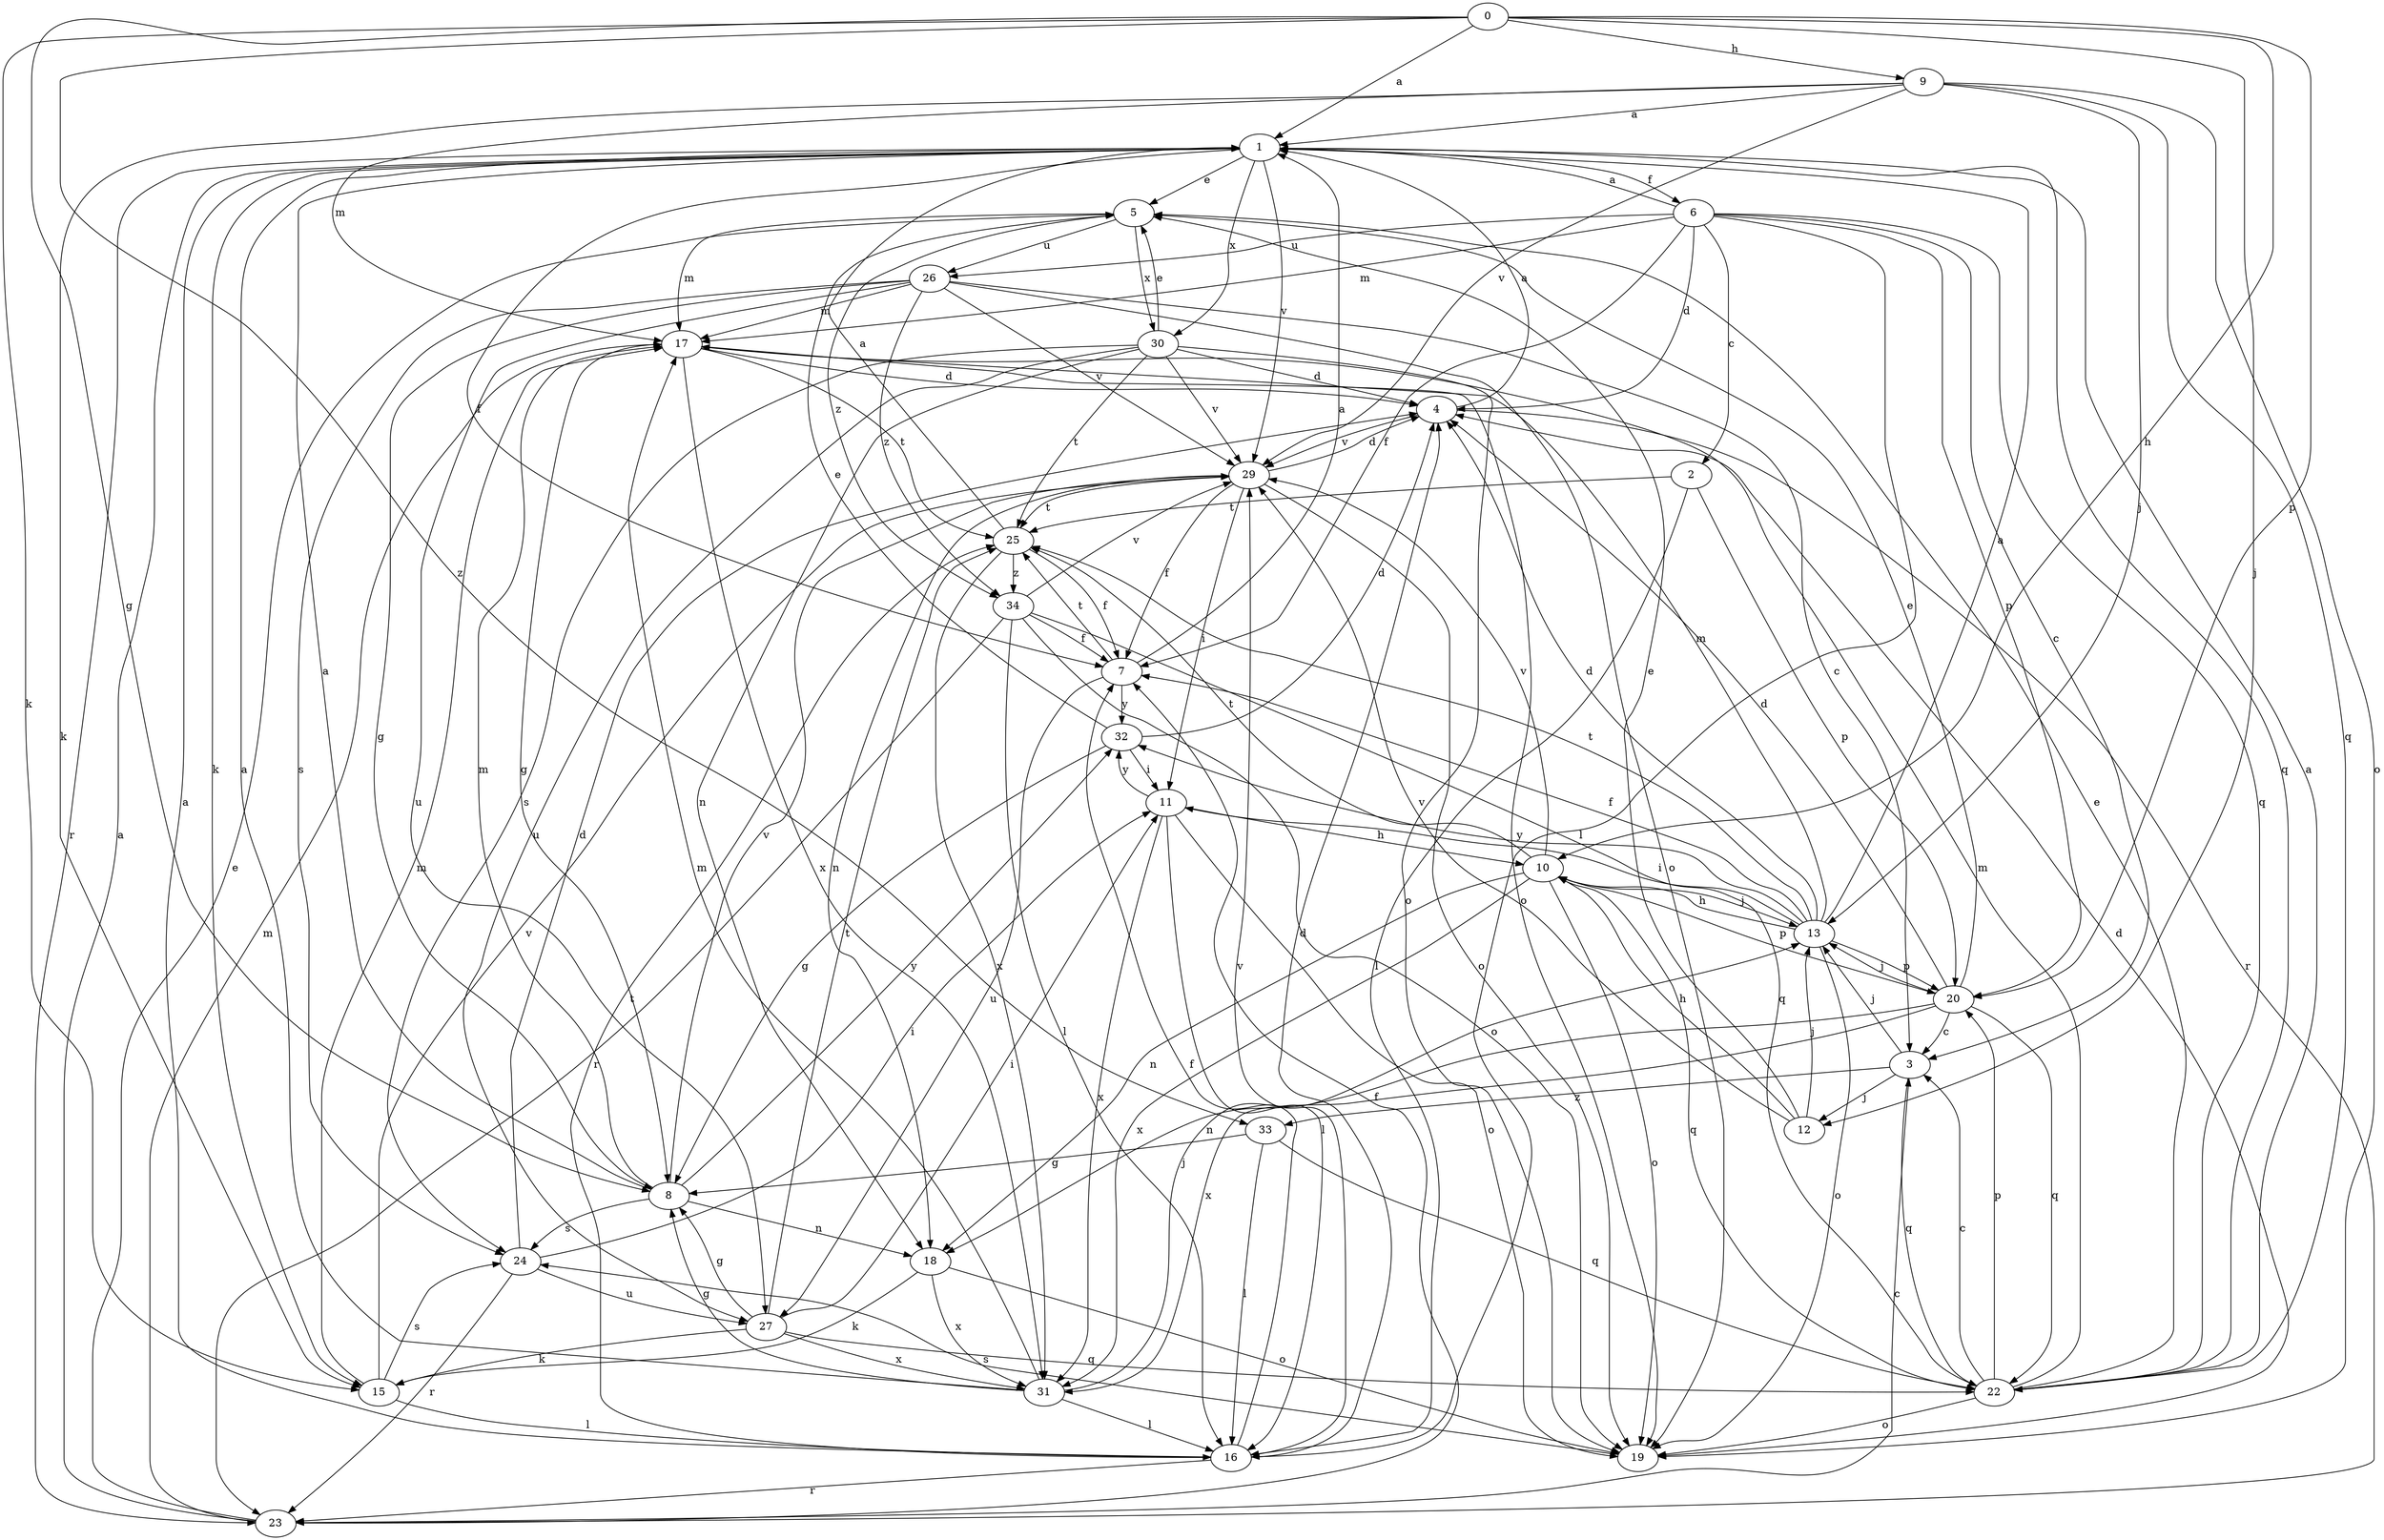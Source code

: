 strict digraph  {
0;
1;
2;
3;
4;
5;
6;
7;
8;
9;
10;
11;
12;
13;
15;
16;
17;
18;
19;
20;
22;
23;
24;
25;
26;
27;
29;
30;
31;
32;
33;
34;
0 -> 1  [label=a];
0 -> 8  [label=g];
0 -> 9  [label=h];
0 -> 10  [label=h];
0 -> 12  [label=j];
0 -> 15  [label=k];
0 -> 20  [label=p];
0 -> 33  [label=z];
1 -> 5  [label=e];
1 -> 6  [label=f];
1 -> 7  [label=f];
1 -> 15  [label=k];
1 -> 22  [label=q];
1 -> 23  [label=r];
1 -> 29  [label=v];
1 -> 30  [label=x];
2 -> 16  [label=l];
2 -> 20  [label=p];
2 -> 25  [label=t];
3 -> 12  [label=j];
3 -> 13  [label=j];
3 -> 22  [label=q];
3 -> 33  [label=z];
4 -> 1  [label=a];
4 -> 23  [label=r];
4 -> 29  [label=v];
5 -> 17  [label=m];
5 -> 26  [label=u];
5 -> 30  [label=x];
5 -> 34  [label=z];
6 -> 1  [label=a];
6 -> 2  [label=c];
6 -> 3  [label=c];
6 -> 4  [label=d];
6 -> 7  [label=f];
6 -> 16  [label=l];
6 -> 17  [label=m];
6 -> 20  [label=p];
6 -> 22  [label=q];
6 -> 26  [label=u];
7 -> 1  [label=a];
7 -> 25  [label=t];
7 -> 27  [label=u];
7 -> 32  [label=y];
8 -> 1  [label=a];
8 -> 17  [label=m];
8 -> 18  [label=n];
8 -> 24  [label=s];
8 -> 29  [label=v];
8 -> 32  [label=y];
9 -> 1  [label=a];
9 -> 13  [label=j];
9 -> 15  [label=k];
9 -> 17  [label=m];
9 -> 19  [label=o];
9 -> 22  [label=q];
9 -> 29  [label=v];
10 -> 13  [label=j];
10 -> 18  [label=n];
10 -> 19  [label=o];
10 -> 20  [label=p];
10 -> 22  [label=q];
10 -> 25  [label=t];
10 -> 29  [label=v];
10 -> 31  [label=x];
11 -> 10  [label=h];
11 -> 16  [label=l];
11 -> 19  [label=o];
11 -> 31  [label=x];
11 -> 32  [label=y];
12 -> 5  [label=e];
12 -> 10  [label=h];
12 -> 13  [label=j];
12 -> 29  [label=v];
13 -> 1  [label=a];
13 -> 4  [label=d];
13 -> 7  [label=f];
13 -> 10  [label=h];
13 -> 11  [label=i];
13 -> 17  [label=m];
13 -> 19  [label=o];
13 -> 20  [label=p];
13 -> 25  [label=t];
13 -> 32  [label=y];
15 -> 16  [label=l];
15 -> 17  [label=m];
15 -> 24  [label=s];
15 -> 29  [label=v];
16 -> 1  [label=a];
16 -> 4  [label=d];
16 -> 7  [label=f];
16 -> 23  [label=r];
16 -> 25  [label=t];
16 -> 29  [label=v];
17 -> 4  [label=d];
17 -> 8  [label=g];
17 -> 19  [label=o];
17 -> 25  [label=t];
17 -> 31  [label=x];
18 -> 15  [label=k];
18 -> 19  [label=o];
18 -> 31  [label=x];
19 -> 4  [label=d];
19 -> 24  [label=s];
20 -> 3  [label=c];
20 -> 4  [label=d];
20 -> 5  [label=e];
20 -> 13  [label=j];
20 -> 18  [label=n];
20 -> 22  [label=q];
20 -> 31  [label=x];
22 -> 1  [label=a];
22 -> 3  [label=c];
22 -> 5  [label=e];
22 -> 17  [label=m];
22 -> 19  [label=o];
22 -> 20  [label=p];
23 -> 1  [label=a];
23 -> 3  [label=c];
23 -> 5  [label=e];
23 -> 7  [label=f];
23 -> 17  [label=m];
24 -> 4  [label=d];
24 -> 11  [label=i];
24 -> 23  [label=r];
24 -> 27  [label=u];
25 -> 1  [label=a];
25 -> 7  [label=f];
25 -> 31  [label=x];
25 -> 34  [label=z];
26 -> 3  [label=c];
26 -> 8  [label=g];
26 -> 17  [label=m];
26 -> 19  [label=o];
26 -> 24  [label=s];
26 -> 27  [label=u];
26 -> 29  [label=v];
26 -> 34  [label=z];
27 -> 8  [label=g];
27 -> 11  [label=i];
27 -> 15  [label=k];
27 -> 22  [label=q];
27 -> 25  [label=t];
27 -> 31  [label=x];
29 -> 4  [label=d];
29 -> 7  [label=f];
29 -> 11  [label=i];
29 -> 18  [label=n];
29 -> 19  [label=o];
29 -> 25  [label=t];
30 -> 4  [label=d];
30 -> 5  [label=e];
30 -> 18  [label=n];
30 -> 19  [label=o];
30 -> 24  [label=s];
30 -> 25  [label=t];
30 -> 27  [label=u];
30 -> 29  [label=v];
31 -> 1  [label=a];
31 -> 8  [label=g];
31 -> 13  [label=j];
31 -> 16  [label=l];
31 -> 17  [label=m];
32 -> 4  [label=d];
32 -> 5  [label=e];
32 -> 8  [label=g];
32 -> 11  [label=i];
33 -> 8  [label=g];
33 -> 16  [label=l];
33 -> 22  [label=q];
34 -> 7  [label=f];
34 -> 16  [label=l];
34 -> 19  [label=o];
34 -> 22  [label=q];
34 -> 23  [label=r];
34 -> 29  [label=v];
}
